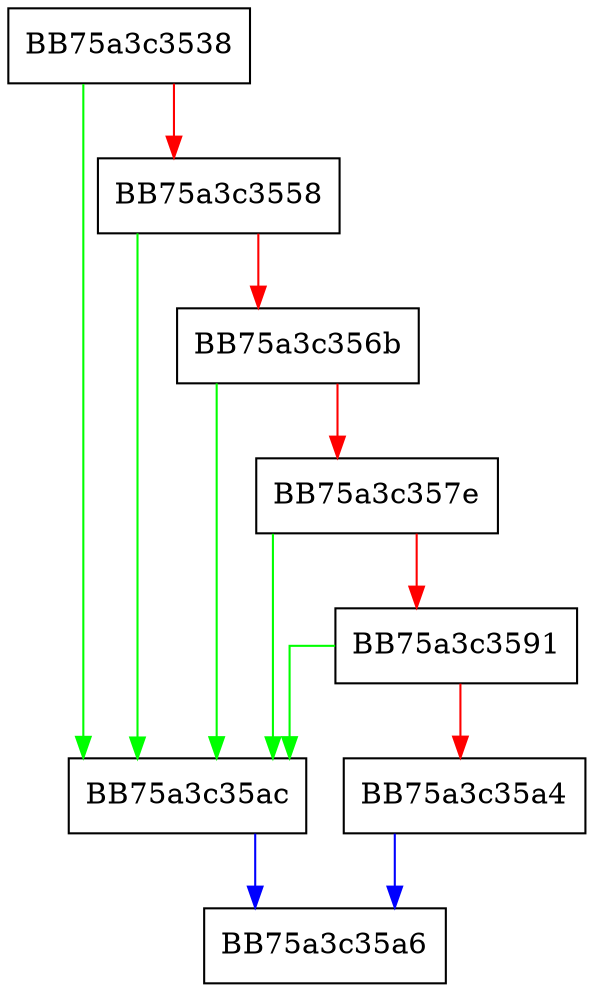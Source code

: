 digraph Initialize {
  node [shape="box"];
  graph [splines=ortho];
  BB75a3c3538 -> BB75a3c35ac [color="green"];
  BB75a3c3538 -> BB75a3c3558 [color="red"];
  BB75a3c3558 -> BB75a3c35ac [color="green"];
  BB75a3c3558 -> BB75a3c356b [color="red"];
  BB75a3c356b -> BB75a3c35ac [color="green"];
  BB75a3c356b -> BB75a3c357e [color="red"];
  BB75a3c357e -> BB75a3c35ac [color="green"];
  BB75a3c357e -> BB75a3c3591 [color="red"];
  BB75a3c3591 -> BB75a3c35ac [color="green"];
  BB75a3c3591 -> BB75a3c35a4 [color="red"];
  BB75a3c35a4 -> BB75a3c35a6 [color="blue"];
  BB75a3c35ac -> BB75a3c35a6 [color="blue"];
}
